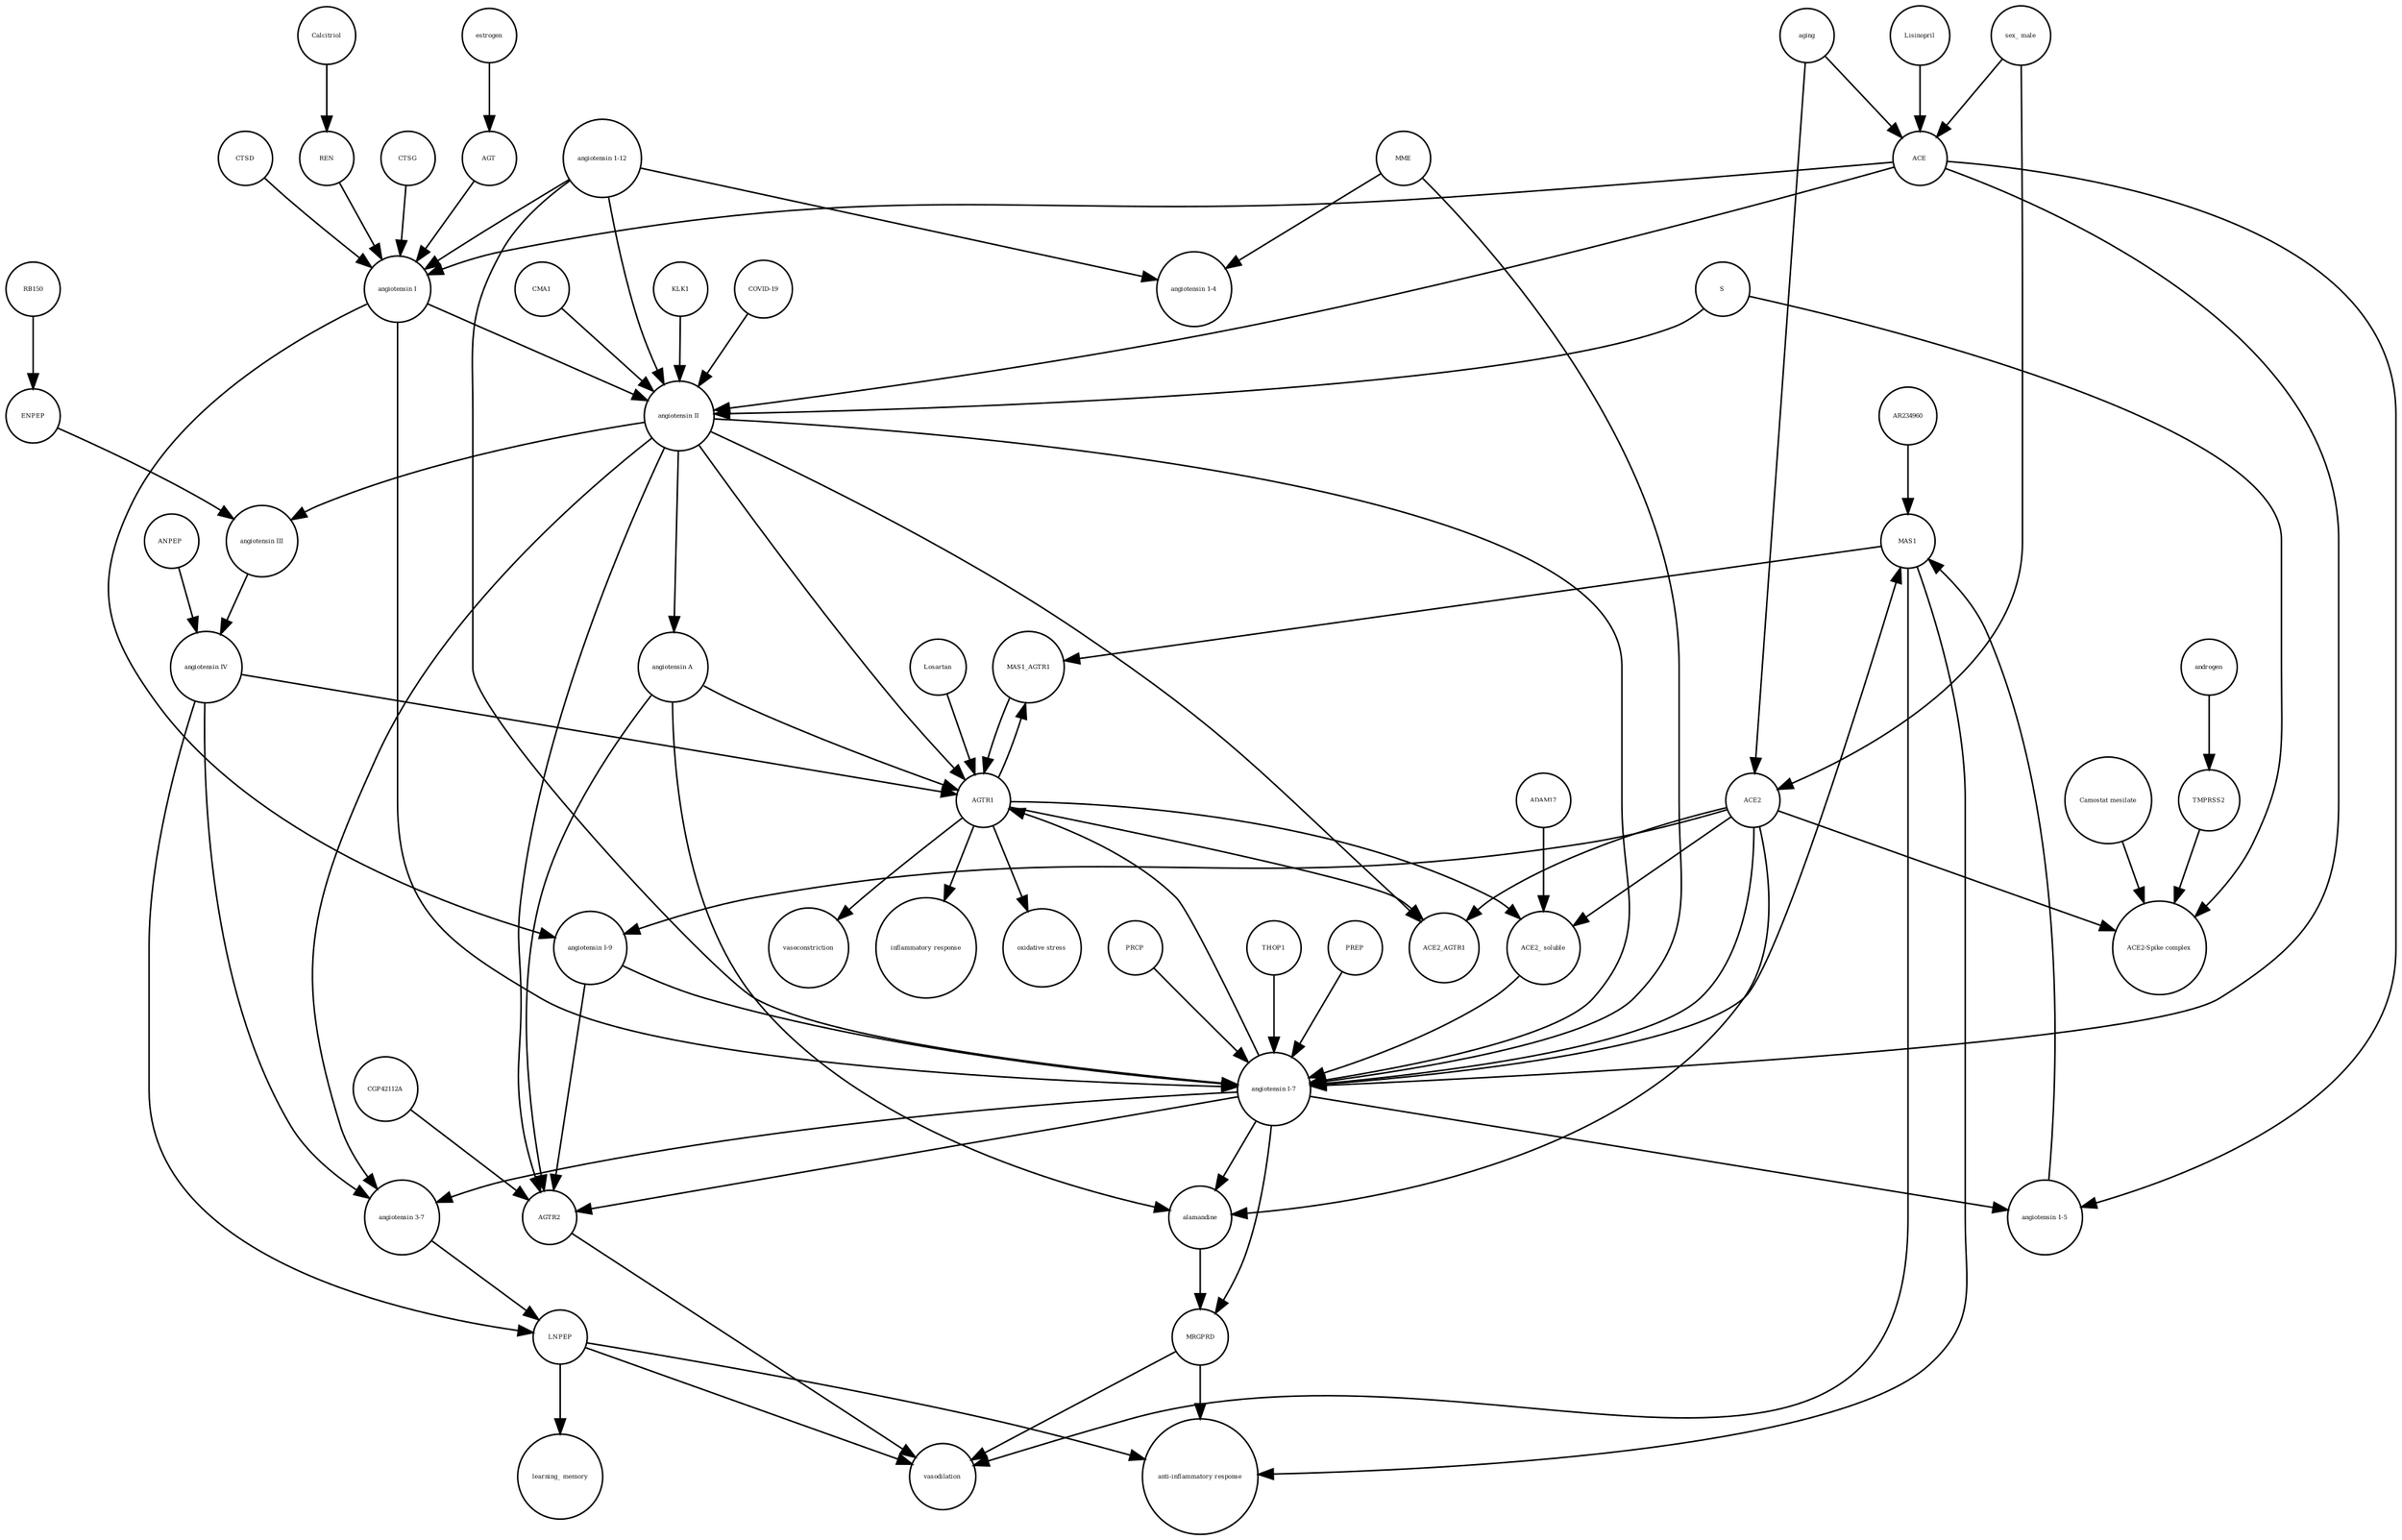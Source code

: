 strict digraph  {
MRGPRD [annotation="urn_miriam_hgnc_HGNC%3A29626", bipartite=0, cls=macromolecule, fontsize=4, label=MRGPRD, shape=circle];
"anti-inflammatory response" [annotation="urn_miriam_obo.go_GO%3A0006954", bipartite=0, cls=phenotype, fontsize=4, label="anti-inflammatory response", shape=circle];
MAS1 [annotation="urn_miriam_hgnc_HGNC%3A6899", bipartite=0, cls=macromolecule, fontsize=4, label=MAS1, shape=circle];
AGTR2 [annotation="urn_miriam_hgnc_HGNC%3A338", bipartite=0, cls=macromolecule, fontsize=4, label=AGTR2, shape=circle];
vasodilation [annotation=urn_miriam_mesh_D014664, bipartite=0, cls=phenotype, fontsize=4, label=vasodilation, shape=circle];
AGTR1 [annotation="urn_miriam_hgnc_HGNC%3A336", bipartite=0, cls=macromolecule, fontsize=4, label=AGTR1, shape=circle];
"inflammatory response" [annotation="urn_miriam_obo.go_GO%3A0006954", bipartite=0, cls=phenotype, fontsize=4, label="inflammatory response", shape=circle];
"oxidative stress" [annotation="urn_miriam_obo.go_GO%3A0006979", bipartite=0, cls=phenotype, fontsize=4, label="oxidative stress", shape=circle];
vasoconstriction [annotation=urn_miriam_mesh_D014661, bipartite=0, cls=phenotype, fontsize=4, label=vasoconstriction, shape=circle];
LNPEP [annotation="urn_miriam_hgnc_HGNC%3A6656", bipartite=0, cls=macromolecule, fontsize=4, label=LNPEP, shape=circle];
"learning_ memory" [annotation="", bipartite=0, cls=phenotype, fontsize=4, label="learning_ memory", shape=circle];
ENPEP [annotation="", bipartite=0, cls=macromolecule, fontsize=4, label=ENPEP, shape=circle];
MAS1_AGTR1 [annotation=urn_miriam_pubmed_15809376, bipartite=0, cls=complex, fontsize=4, label=MAS1_AGTR1, shape=circle];
ACE2 [annotation="urn_miriam_hgnc_HGNC%3A13557", bipartite=0, cls=macromolecule, fontsize=4, label=ACE2, shape=circle];
Lisinopril [annotation="urn_miriam_obo.chebi_CHEBI%3A43755", bipartite=0, cls="simple chemical", fontsize=4, label=Lisinopril, shape=circle];
"angiotensin 1-12" [annotation=urn_miriam_pubmed_27465904, bipartite=0, cls="simple chemical", fontsize=4, label="angiotensin 1-12", shape=circle];
PRCP [annotation="urn_miriam_hgnc_HGNC%3A9344", bipartite=0, cls=macromolecule, fontsize=4, label=PRCP, shape=circle];
"angiotensin 1-4" [annotation=urn_miriam_pubmed_22490446, bipartite=0, cls="simple chemical", fontsize=4, label="angiotensin 1-4", shape=circle];
"ANPEP " [annotation="urn_miriam_hgnc_HGNC%3A500", bipartite=0, cls=macromolecule, fontsize=4, label="ANPEP ", shape=circle];
"angiotensin I" [annotation="urn_miriam_obo.chebi_CHEBI%3A2718", bipartite=0, cls="simple chemical", fontsize=4, label="angiotensin I", shape=circle];
"angiotensin 3-7" [annotation=urn_miriam_pubmed_30934934, bipartite=0, cls="simple chemical", fontsize=4, label="angiotensin 3-7", shape=circle];
TMPRSS2 [annotation="urn_miriam_hgnc_HGNC%3A11876", bipartite=0, cls=macromolecule, fontsize=4, label=TMPRSS2, shape=circle];
aging [annotation="urn_miriam_obo.go_GO%3A0007568", bipartite=0, cls=phenotype, fontsize=4, label=aging, shape=circle];
AR234960 [annotation="urn_miriam_pubchem.compound_146025955", bipartite=0, cls="simple chemical", fontsize=4, label=AR234960, shape=circle];
estrogen [annotation="urn_miriam_obo.chebi_CHEBI%3A50114", bipartite=0, cls="simple chemical", fontsize=4, label=estrogen, shape=circle];
CTSG [annotation="urn_miriam_hgnc_HGNC%3A2532", bipartite=0, cls=macromolecule, fontsize=4, label=CTSG, shape=circle];
MME [annotation="urn_miriam_hgnc_HGNC%3A7154", bipartite=0, cls=macromolecule, fontsize=4, label=MME, shape=circle];
"angiotensin 1-5" [annotation="urn_miriam_obo.chebi_CHEBI%3A80129", bipartite=0, cls="simple chemical", fontsize=4, label="angiotensin 1-5", shape=circle];
S [annotation="urn_miriam_uniprot_P0DTC2|urn_miriam_uniprot_P59594", bipartite=0, cls=macromolecule, fontsize=4, label=S, shape=circle];
"Camostat mesilate" [annotation="urn_miriam_obo.chebi_CHEBI%3A135632", bipartite=0, cls="simple chemical", fontsize=4, label="Camostat mesilate", shape=circle];
"angiotensin A" [annotation="urn_miriam_kegg.compound_C20970", bipartite=0, cls="simple chemical", fontsize=4, label="angiotensin A", shape=circle];
"angiotensin III" [annotation="urn_miriam_obo.chebi_CHEBI%3A89666", bipartite=0, cls="simple chemical", fontsize=4, label="angiotensin III", shape=circle];
THOP1 [annotation="urn_miriam_hgnc_HGNC%3A11793", bipartite=0, cls=macromolecule, fontsize=4, label=THOP1, shape=circle];
AGT [annotation="urn_miriam_hgnc_HGNC%3A333", bipartite=0, cls=macromolecule, fontsize=4, label=AGT, shape=circle];
alamandine [annotation="", bipartite=0, cls="simple chemical", fontsize=4, label=alamandine, shape=circle];
"sex_ male" [annotation=urn_miriam_mesh_D008297, bipartite=0, cls=phenotype, fontsize=4, label="sex_ male", shape=circle];
"angiotensin I-7" [annotation="urn_miriam_obo.chebi_CHEBI%3A55438", bipartite=0, cls="simple chemical", fontsize=4, label="angiotensin I-7", shape=circle];
ACE [annotation="urn_miriam_hgnc_HGNC%3A2707", bipartite=0, cls=macromolecule, fontsize=4, label=ACE, shape=circle];
androgen [annotation="urn_miriam_obo.chebi_CHEBI%3A50113", bipartite=0, cls="simple chemical", fontsize=4, label=androgen, shape=circle];
CMA1 [annotation="urn_miriam_hgnc_HGNC%3A2097", bipartite=0, cls=macromolecule, fontsize=4, label=CMA1, shape=circle];
"ACE2_ soluble" [annotation="urn_miriam_hgnc.symbol_ACE2", bipartite=0, cls=macromolecule, fontsize=4, label="ACE2_ soluble", shape=circle];
ADAM17 [annotation="urn_miriam_hgnc_HGNC%3A195", bipartite=0, cls=macromolecule, fontsize=4, label=ADAM17, shape=circle];
CTSD [annotation="urn_miriam_hgnc_HGNC%3A2529", bipartite=0, cls=macromolecule, fontsize=4, label=CTSD, shape=circle];
"angiotensin II" [annotation="urn_miriam_obo.chebi_CHEBI%3A2718", bipartite=0, cls="simple chemical", fontsize=4, label="angiotensin II", shape=circle];
CGP42112A [annotation="urn_miriam_obo.chebi_CHEBI%3A147302", bipartite=0, cls="simple chemical", fontsize=4, label=CGP42112A, shape=circle];
ACE2_AGTR1 [annotation=urn_miriam_pubmed_25225202, bipartite=0, cls=complex, fontsize=4, label=ACE2_AGTR1, shape=circle];
"angiotensin I-9" [annotation="urn_miriam_obo.chebi_CHEBI%3A80128", bipartite=0, cls="simple chemical", fontsize=4, label="angiotensin I-9", shape=circle];
Calcitriol [annotation="urn_miriam_obo.chebi_CHEBI%3A17823", bipartite=0, cls="simple chemical", fontsize=4, label=Calcitriol, shape=circle];
Losartan [annotation="urn_miriam_obo.chebi_CHEBI%3A6541", bipartite=0, cls="simple chemical", fontsize=4, label=Losartan, shape=circle];
REN [annotation="urn_miriam_hgnc_HGNC%3A9958", bipartite=0, cls=macromolecule, fontsize=4, label=REN, shape=circle];
RB150 [annotation="", bipartite=0, cls="simple chemical", fontsize=4, label=RB150, shape=circle];
KLK1 [annotation="urn_miriam_hgnc_HGNC%3A6357|urn_miriam_pubmed_6555043", bipartite=0, cls=macromolecule, fontsize=4, label=KLK1, shape=circle];
"COVID-19" [annotation="urn_miriam_taxonomy_2697049|urn_miriam_mesh_C000657245", bipartite=0, cls=phenotype, fontsize=4, label="COVID-19", shape=circle];
"angiotensin IV" [annotation="urn_miriam_pubmed_32333398|urn_miriam_obo.chebi_CHEBI%3A80127", bipartite=0, cls="simple chemical", fontsize=4, label="angiotensin IV", shape=circle];
"ACE2-Spike complex" [annotation=urn_miriam_pubmed_32275855, bipartite=0, cls=complex, fontsize=4, label="ACE2-Spike complex", shape=circle];
PREP [annotation="urn_miriam_hgnc_HGNC%3A9358", bipartite=0, cls=macromolecule, fontsize=4, label=PREP, shape=circle];
MRGPRD -> "anti-inflammatory response"  [annotation="", interaction_type="necessary stimulation"];
MRGPRD -> vasodilation  [annotation="", interaction_type="necessary stimulation"];
MAS1 -> "anti-inflammatory response"  [annotation="", interaction_type="necessary stimulation"];
MAS1 -> vasodilation  [annotation="", interaction_type="necessary stimulation"];
MAS1 -> MAS1_AGTR1  [annotation="", interaction_type=production];
AGTR2 -> vasodilation  [annotation="", interaction_type="necessary stimulation"];
AGTR1 -> "inflammatory response"  [annotation="", interaction_type="necessary stimulation"];
AGTR1 -> "oxidative stress"  [annotation="", interaction_type="necessary stimulation"];
AGTR1 -> vasoconstriction  [annotation="", interaction_type="necessary stimulation"];
AGTR1 -> MAS1_AGTR1  [annotation="", interaction_type=production];
AGTR1 -> "ACE2_ soluble"  [annotation="urn_miriam_pubmed_24227843|urn_miriam_taxonomy_9606|urn_miriam_pubmed_32333398|urn_miriam_pubmed_28512108", interaction_type=stimulation];
AGTR1 -> ACE2_AGTR1  [annotation="", interaction_type=production];
LNPEP -> "learning_ memory"  [annotation="", interaction_type="necessary stimulation"];
LNPEP -> "anti-inflammatory response"  [annotation="", interaction_type="necessary stimulation"];
LNPEP -> vasodilation  [annotation="", interaction_type="necessary stimulation"];
ENPEP -> "angiotensin III"  [annotation="urn_miriam_pubmed_8876246|urn_miriam_taxonomy_10090", interaction_type=catalysis];
MAS1_AGTR1 -> AGTR1  [annotation="urn_miriam_pubmed_15809376|urn_miriam_taxonomy_40674", interaction_type=inhibition];
ACE2 -> alamandine  [annotation="urn_miriam_pubmed_23446738|urn_miriam_taxonomy_9606", interaction_type=catalysis];
ACE2 -> "ACE2_ soluble"  [annotation="", interaction_type=production];
ACE2 -> ACE2_AGTR1  [annotation="", interaction_type=production];
ACE2 -> "ACE2-Spike complex"  [annotation="", interaction_type=production];
ACE2 -> "angiotensin I-7"  [annotation="urn_miriam_taxonomy_10090|urn_miriam_pubmed_23392115", interaction_type=catalysis];
ACE2 -> "angiotensin I-9"  [annotation="urn_miriam_pubmed_10969042|urn_miriam_taxonomy_9606", interaction_type=catalysis];
Lisinopril -> ACE  [annotation="", interaction_type=inhibition];
"angiotensin 1-12" -> "angiotensin I"  [annotation="", interaction_type=production];
"angiotensin 1-12" -> "angiotensin I-7"  [annotation="", interaction_type=production];
"angiotensin 1-12" -> "angiotensin II"  [annotation="", interaction_type=production];
"angiotensin 1-12" -> "angiotensin 1-4"  [annotation="", interaction_type=production];
PRCP -> "angiotensin I-7"  [annotation="urn_miriam_taxonomy_10090|urn_miriam_pubmed_23392115", interaction_type=catalysis];
"ANPEP " -> "angiotensin IV"  [annotation="urn_miriam_pubmed_8876246|urn_miriam_taxonomy_10090", interaction_type=catalysis];
"angiotensin I" -> "angiotensin II"  [annotation="", interaction_type=production];
"angiotensin I" -> "angiotensin I-7"  [annotation="", interaction_type=production];
"angiotensin I" -> "angiotensin I-9"  [annotation="", interaction_type=production];
"angiotensin 3-7" -> LNPEP  [annotation=urn_miriam_pubmed_30934934, interaction_type=stimulation];
TMPRSS2 -> "ACE2-Spike complex"  [annotation="urn_miriam_pubmed_32142651|urn_miriam_taxonomy_9606", interaction_type=stimulation];
aging -> ACE  [annotation="urn_miriam_pubmed_20689271|urn_miriam_taxonomy_10116", interaction_type=stimulation];
aging -> ACE2  [annotation="urn_miriam_pubmed_20689271|urn_miriam_taxonomy_10116", interaction_type=inhibition];
AR234960 -> MAS1  [annotation=urn_miriam_pubmed_29287092, interaction_type=stimulation];
estrogen -> AGT  [annotation=urn_miriam_pubmed_30934934, interaction_type=stimulation];
CTSG -> "angiotensin I"  [annotation="urn_miriam_pubmed_6172448|urn_miriam_taxonomy_9606", interaction_type=catalysis];
MME -> "angiotensin I-7"  [annotation="urn_miriam_pubmed_15283675|urn_miriam_taxonomy_9606", interaction_type=catalysis];
MME -> "angiotensin 1-4"  [annotation="urn_miriam_pubmed_22490446|urn_miriam_taxonomy_10116", interaction_type=catalysis];
"angiotensin 1-5" -> MAS1  [annotation="urn_miriam_pubmed_27660028|urn_miriam_taxonomy_10116|urn_miriam_taxonomy_9606|urn_miriam_pubmed_27217404", interaction_type=stimulation];
S -> "ACE2-Spike complex"  [annotation="", interaction_type=production];
S -> "angiotensin II"  [annotation="urn_miriam_pubmed_16007097|urn_miriam_taxonomy_10090", interaction_type=stimulation];
"Camostat mesilate" -> "ACE2-Spike complex"  [annotation="urn_miriam_pubmed_32142651|urn_miriam_taxonomy_9606", interaction_type=inhibition];
"angiotensin A" -> alamandine  [annotation="", interaction_type=production];
"angiotensin A" -> AGTR2  [annotation="urn_miriam_pubmed_17630322|urn_miriam_taxonomy_9606|urn_miriam_pubmed_17138938", interaction_type=stimulation];
"angiotensin A" -> AGTR1  [annotation="urn_miriam_pubmed_17630322|urn_miriam_taxonomy_40674|urn_miriam_pubmed_26497614|urn_miriam_pubmed_32333398|urn_miriam_pubmed_17138938", interaction_type=stimulation];
"angiotensin III" -> "angiotensin IV"  [annotation="", interaction_type=production];
THOP1 -> "angiotensin I-7"  [annotation="urn_miriam_pubmed_24041943|urn_miriam_taxonomy_10116", interaction_type=catalysis];
AGT -> "angiotensin I"  [annotation="", interaction_type=production];
alamandine -> MRGPRD  [annotation="urn_miriam_pubmed_23446738|urn_miriam_taxonomy_9606", interaction_type=stimulation];
"sex_ male" -> ACE2  [annotation="urn_miriam_pubmed_26171856|urn_miriam_taxonomy_10116", interaction_type=stimulation];
"sex_ male" -> ACE  [annotation="urn_miriam_pubmed_26171856|urn_miriam_taxonomy_10116", interaction_type=stimulation];
"angiotensin I-7" -> MRGPRD  [annotation="urn_miriam_pubmed_27217404|urn_miriam_taxonomy_9606", interaction_type=stimulation];
"angiotensin I-7" -> AGTR2  [annotation="urn_miriam_pubmed_15767466|urn_miriam_taxonomy_10116", interaction_type=stimulation];
"angiotensin I-7" -> alamandine  [annotation="", interaction_type=production];
"angiotensin I-7" -> MAS1  [annotation="urn_miriam_pubmed_27217404|urn_miriam_taxonomy_9606", interaction_type=stimulation];
"angiotensin I-7" -> "angiotensin 1-5"  [annotation="", interaction_type=production];
"angiotensin I-7" -> AGTR1  [annotation="urn_miriam_pubmed_29928987|urn_miriam_taxonomy_9606", interaction_type=inhibition];
"angiotensin I-7" -> "angiotensin 3-7"  [annotation="", interaction_type=production];
ACE -> "angiotensin II"  [annotation="urn_miriam_taxonomy_9606|urn_miriam_pubmed_190881|urn_miriam_pubmed_10969042", interaction_type=catalysis];
ACE -> "angiotensin 1-5"  [annotation="urn_miriam_pubmed_10969042|urn_miriam_taxonomy_9606", interaction_type=catalysis];
ACE -> "angiotensin I-7"  [annotation="urn_miriam_pubmed_15283675|urn_miriam_taxonomy_9606", interaction_type=catalysis];
ACE -> "angiotensin I"  [annotation="urn_miriam_pubmed_22490446|urn_miriam_taxonomy_10116", interaction_type=catalysis];
androgen -> TMPRSS2  [annotation="urn_miriam_pubmed_10485450|urn_miriam_taxonomy_9606", interaction_type=stimulation];
CMA1 -> "angiotensin II"  [annotation="urn_miriam_pubmed_2266130|urn_miriam_taxonomy_9606", interaction_type=catalysis];
"ACE2_ soluble" -> "angiotensin I-7"  [annotation="urn_miriam_pubmed_28512108|urn_miriam_taxonomy_9606", interaction_type=stimulation];
ADAM17 -> "ACE2_ soluble"  [annotation="urn_miriam_pubmed_24227843|urn_miriam_taxonomy_9606|urn_miriam_pubmed_32333398|urn_miriam_pubmed_28512108", interaction_type=catalysis];
CTSD -> "angiotensin I"  [annotation="urn_miriam_pubmed_6172448|urn_miriam_taxonomy_9606", interaction_type=catalysis];
"angiotensin II" -> ACE2_AGTR1  [annotation="urn_miriam_pubmed_25225202|urn_miriam_taxonomy_40674", interaction_type=inhibition];
"angiotensin II" -> "angiotensin III"  [annotation="", interaction_type=production];
"angiotensin II" -> "angiotensin A"  [annotation="", interaction_type=production];
"angiotensin II" -> AGTR1  [annotation="urn_miriam_pubmed_15809376|urn_miriam_taxonomy_40674", interaction_type=stimulation];
"angiotensin II" -> "angiotensin I-7"  [annotation="", interaction_type=production];
"angiotensin II" -> AGTR2  [annotation="urn_miriam_pubmed_17630322|urn_miriam_taxonomy_9606|urn_miriam_pubmed_17138938", interaction_type=stimulation];
"angiotensin II" -> "angiotensin 3-7"  [annotation="", interaction_type=production];
CGP42112A -> AGTR2  [annotation="", interaction_type=production];
"angiotensin I-9" -> AGTR2  [annotation="urn_miriam_pubmed_30048754|urn_miriam_taxonomy_10116", interaction_type=stimulation];
"angiotensin I-9" -> "angiotensin I-7"  [annotation="", interaction_type=production];
Calcitriol -> REN  [annotation="", interaction_type=inhibition];
Losartan -> AGTR1  [annotation="urn_miriam_pubmed_24530803|urn_miriam_taxonomy_8355", interaction_type=inhibition];
REN -> "angiotensin I"  [annotation="urn_miriam_pubmed_10585461|urn_miriam_pubmed_30934934|urn_miriam_pubmed_6172448|urn_miriam_taxonomy_9606", interaction_type=catalysis];
RB150 -> ENPEP  [annotation="", interaction_type=inhibition];
KLK1 -> "angiotensin II"  [annotation="urn_miriam_taxonomy_9823|urn_miriam_pubmed_6555043", interaction_type=catalysis];
"COVID-19" -> "angiotensin II"  [annotation="urn_miriam_pubmed_32048163|urn_miriam_taxonomy_9606", interaction_type=stimulation];
"angiotensin IV" -> "angiotensin 3-7"  [annotation="", interaction_type=production];
"angiotensin IV" -> LNPEP  [annotation="urn_miriam_pubmed_11707427|urn_miriam_taxonomy_10090", interaction_type=stimulation];
"angiotensin IV" -> AGTR1  [annotation="urn_miriam_pubmed_17630322|urn_miriam_taxonomy_40674|urn_miriam_pubmed_26497614|urn_miriam_pubmed_32333398|urn_miriam_pubmed_17138938", interaction_type=stimulation];
PREP -> "angiotensin I-7"  [annotation="urn_miriam_pubmed_23463883|urn_miriam_taxonomy_40674", interaction_type=catalysis];
}
